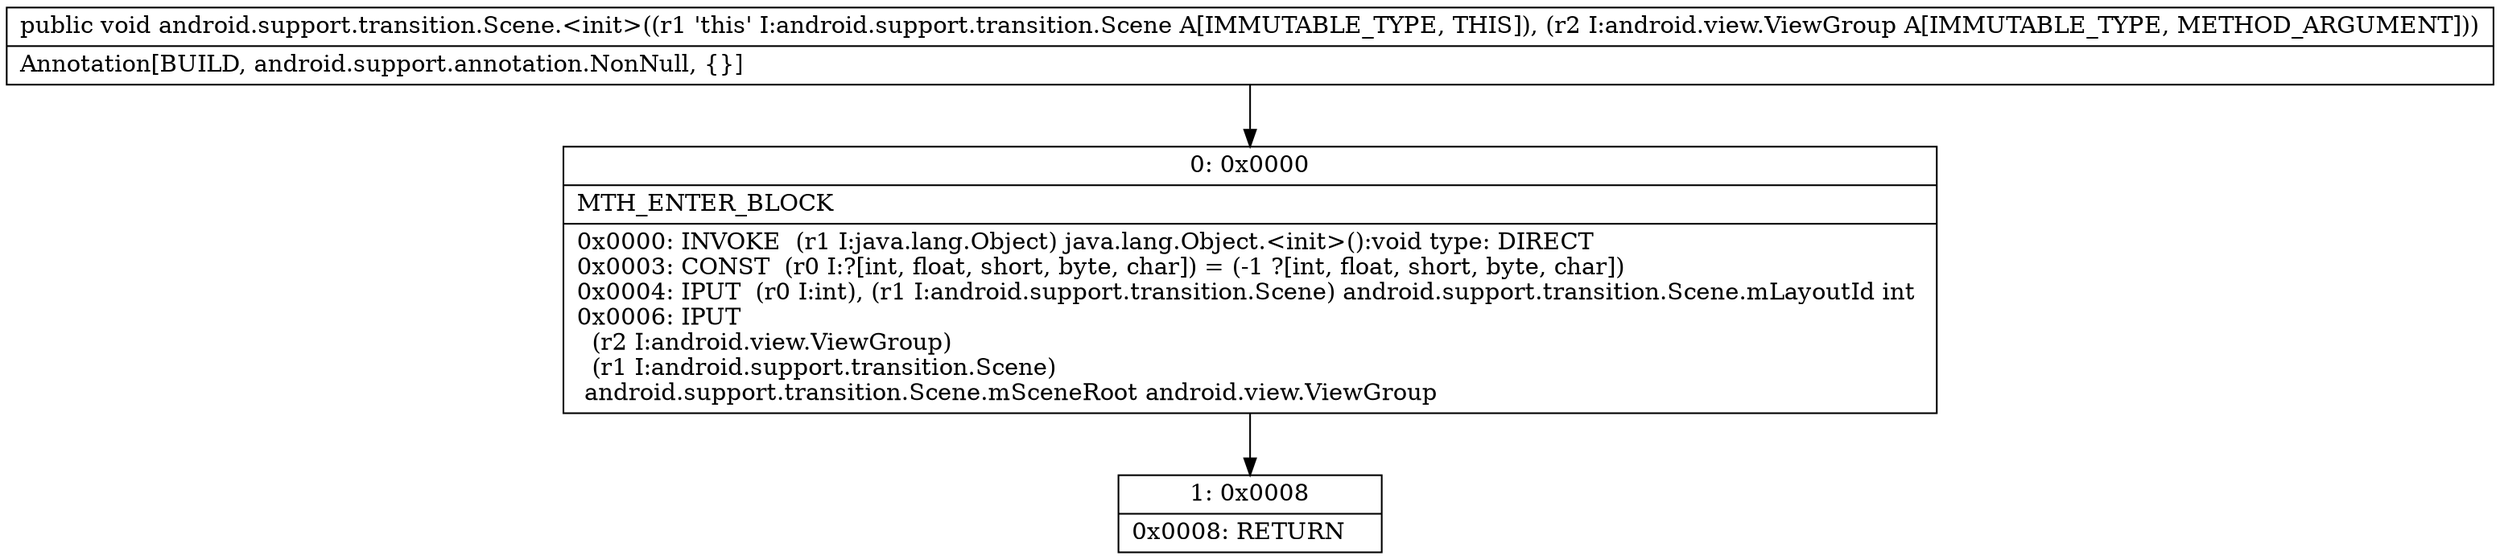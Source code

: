 digraph "CFG forandroid.support.transition.Scene.\<init\>(Landroid\/view\/ViewGroup;)V" {
Node_0 [shape=record,label="{0\:\ 0x0000|MTH_ENTER_BLOCK\l|0x0000: INVOKE  (r1 I:java.lang.Object) java.lang.Object.\<init\>():void type: DIRECT \l0x0003: CONST  (r0 I:?[int, float, short, byte, char]) = (\-1 ?[int, float, short, byte, char]) \l0x0004: IPUT  (r0 I:int), (r1 I:android.support.transition.Scene) android.support.transition.Scene.mLayoutId int \l0x0006: IPUT  \l  (r2 I:android.view.ViewGroup)\l  (r1 I:android.support.transition.Scene)\l android.support.transition.Scene.mSceneRoot android.view.ViewGroup \l}"];
Node_1 [shape=record,label="{1\:\ 0x0008|0x0008: RETURN   \l}"];
MethodNode[shape=record,label="{public void android.support.transition.Scene.\<init\>((r1 'this' I:android.support.transition.Scene A[IMMUTABLE_TYPE, THIS]), (r2 I:android.view.ViewGroup A[IMMUTABLE_TYPE, METHOD_ARGUMENT]))  | Annotation[BUILD, android.support.annotation.NonNull, \{\}]\l}"];
MethodNode -> Node_0;
Node_0 -> Node_1;
}

